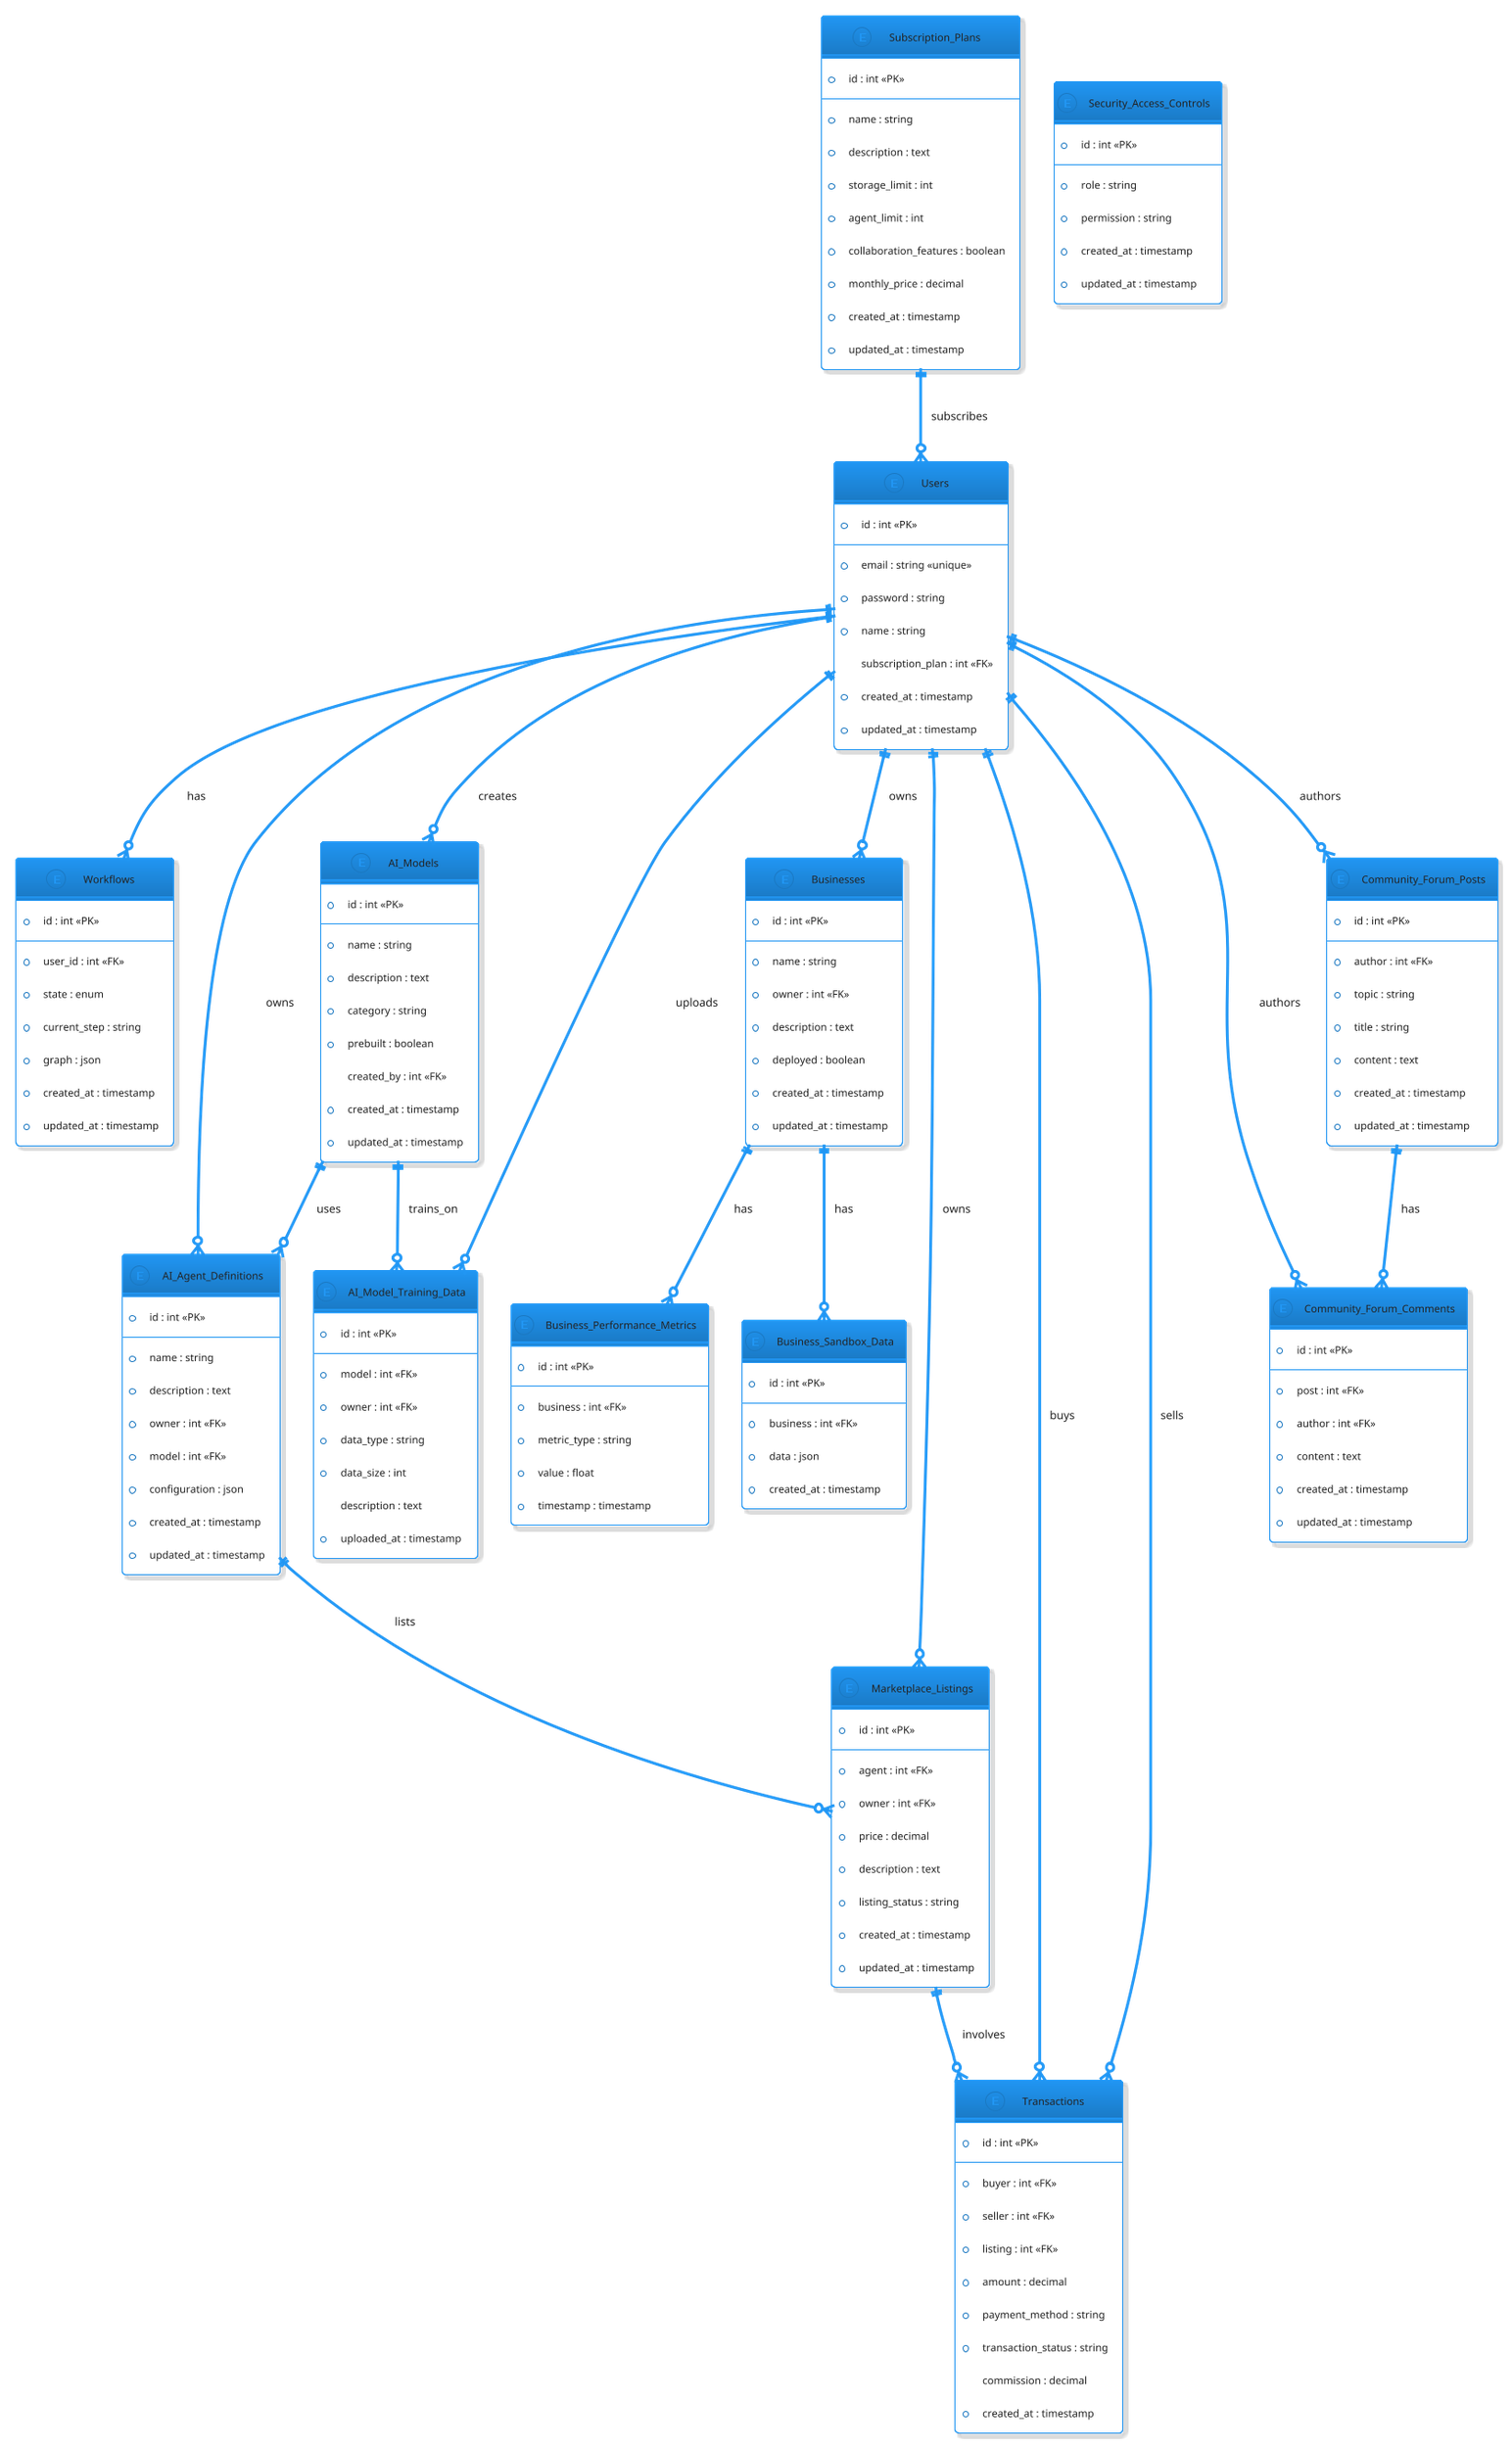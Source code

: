 @startuml
!theme materia-outline
' Part 1: Core Entities

entity Users {
  * id : int <<PK>>
  --
  * email : string <<unique>>
  * password : string
  * name : string
  subscription_plan : int <<FK>>
  * created_at : timestamp
  * updated_at : timestamp
}

entity Workflows {
  * id : int <<PK>>
  --
  * user_id : int <<FK>>
  * state : enum
  * current_step : string
  * graph : json
  * created_at : timestamp
  * updated_at : timestamp
}

entity AI_Models {
  * id : int <<PK>>
  --
  * name : string
  * description : text
  * category : string
  * prebuilt : boolean
  created_by : int <<FK>>
  * created_at : timestamp
  * updated_at : timestamp
}

entity AI_Agent_Definitions {
  * id : int <<PK>>
  --
  * name : string
  * description : text
  * owner : int <<FK>>
  * model : int <<FK>>
  * configuration : json
  * created_at : timestamp
  * updated_at : timestamp
}

entity Businesses {
  * id : int <<PK>>
  --
  * name : string
  * owner : int <<FK>>
  * description : text
  * deployed : boolean
  * created_at : timestamp
  * updated_at : timestamp
}

entity Business_Sandbox_Data {
  * id : int <<PK>>
  --
  * business : int <<FK>>
  * data : json
  * created_at : timestamp
}

entity Business_Performance_Metrics {
  * id : int <<PK>>
  --
  * business : int <<FK>>
  * metric_type : string
  * value : float
  * timestamp : timestamp
}

entity Marketplace_Listings {
  * id : int <<PK>>
  --
  * agent : int <<FK>>
  * owner : int <<FK>>
  * price : decimal
  * description : text
  * listing_status : string
  * created_at : timestamp
  * updated_at : timestamp
}

Users ||--o{ Workflows : has
Users ||--o{ AI_Models : creates
Users ||--o{ AI_Agent_Definitions : owns
Users ||--o{ Businesses : owns
AI_Models ||--o{ AI_Agent_Definitions : uses
Businesses ||--o{ Business_Sandbox_Data : has
Businesses ||--o{ Business_Performance_Metrics : has
Users ||--o{ Marketplace_Listings : owns
AI_Agent_Definitions ||--o{ Marketplace_Listings : lists

' Part 2: Additional Entities

entity Transactions {
  * id : int <<PK>>
  --
  * buyer : int <<FK>>
  * seller : int <<FK>>
  * listing : int <<FK>>
  * amount : decimal
  * payment_method : string
  * transaction_status : string
  commission : decimal
  * created_at : timestamp
}

entity Subscription_Plans {
  * id : int <<PK>>
  --
  * name : string
  * description : text
  * storage_limit : int
  * agent_limit : int
  * collaboration_features : boolean
  * monthly_price : decimal
  * created_at : timestamp
  * updated_at : timestamp
}

entity AI_Model_Training_Data {
  * id : int <<PK>>
  --
  * model : int <<FK>>
  * owner : int <<FK>>
  * data_type : string
  * data_size : int
  description : text
  * uploaded_at : timestamp
}

entity Community_Forum_Posts {
  * id : int <<PK>>
  --
  * author : int <<FK>>
  * topic : string
  * title : string
  * content : text
  * created_at : timestamp
  * updated_at : timestamp
}

entity Community_Forum_Comments {
  * id : int <<PK>>
  --
  * post : int <<FK>>
  * author : int <<FK>>
  * content : text
  * created_at : timestamp
  * updated_at : timestamp
}

entity Security_Access_Controls {
  * id : int <<PK>>
  --
  * role : string
  * permission : string
  * created_at : timestamp
  * updated_at : timestamp
}

Users ||--o{ Transactions : buys
Users ||--o{ Transactions : sells
Marketplace_Listings ||--o{ Transactions : involves
Subscription_Plans ||--o{ Users : subscribes
AI_Models ||--o{ AI_Model_Training_Data : trains_on
Users ||--o{ AI_Model_Training_Data : uploads
Users ||--o{ Community_Forum_Posts : authors
Users ||--o{ Community_Forum_Comments : authors
Community_Forum_Posts ||--o{ Community_Forum_Comments : has
@enduml
